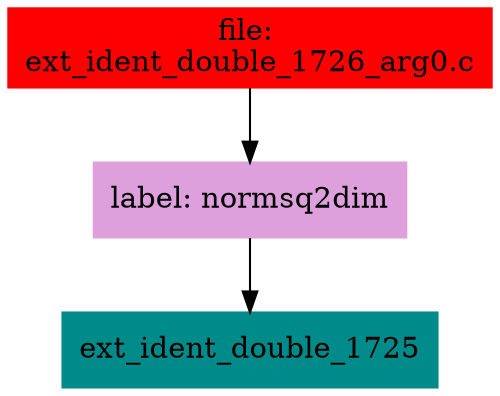digraph G {
node [shape=box]

0 [label="file: 
ext_ident_double_1726_arg0.c",color=red, style=filled]
1 [label="label: normsq2dim",color=plum, style=filled]
0 -> 1
2 [label="ext_ident_double_1725",color=cyan4, style=filled]
1 -> 2


}

